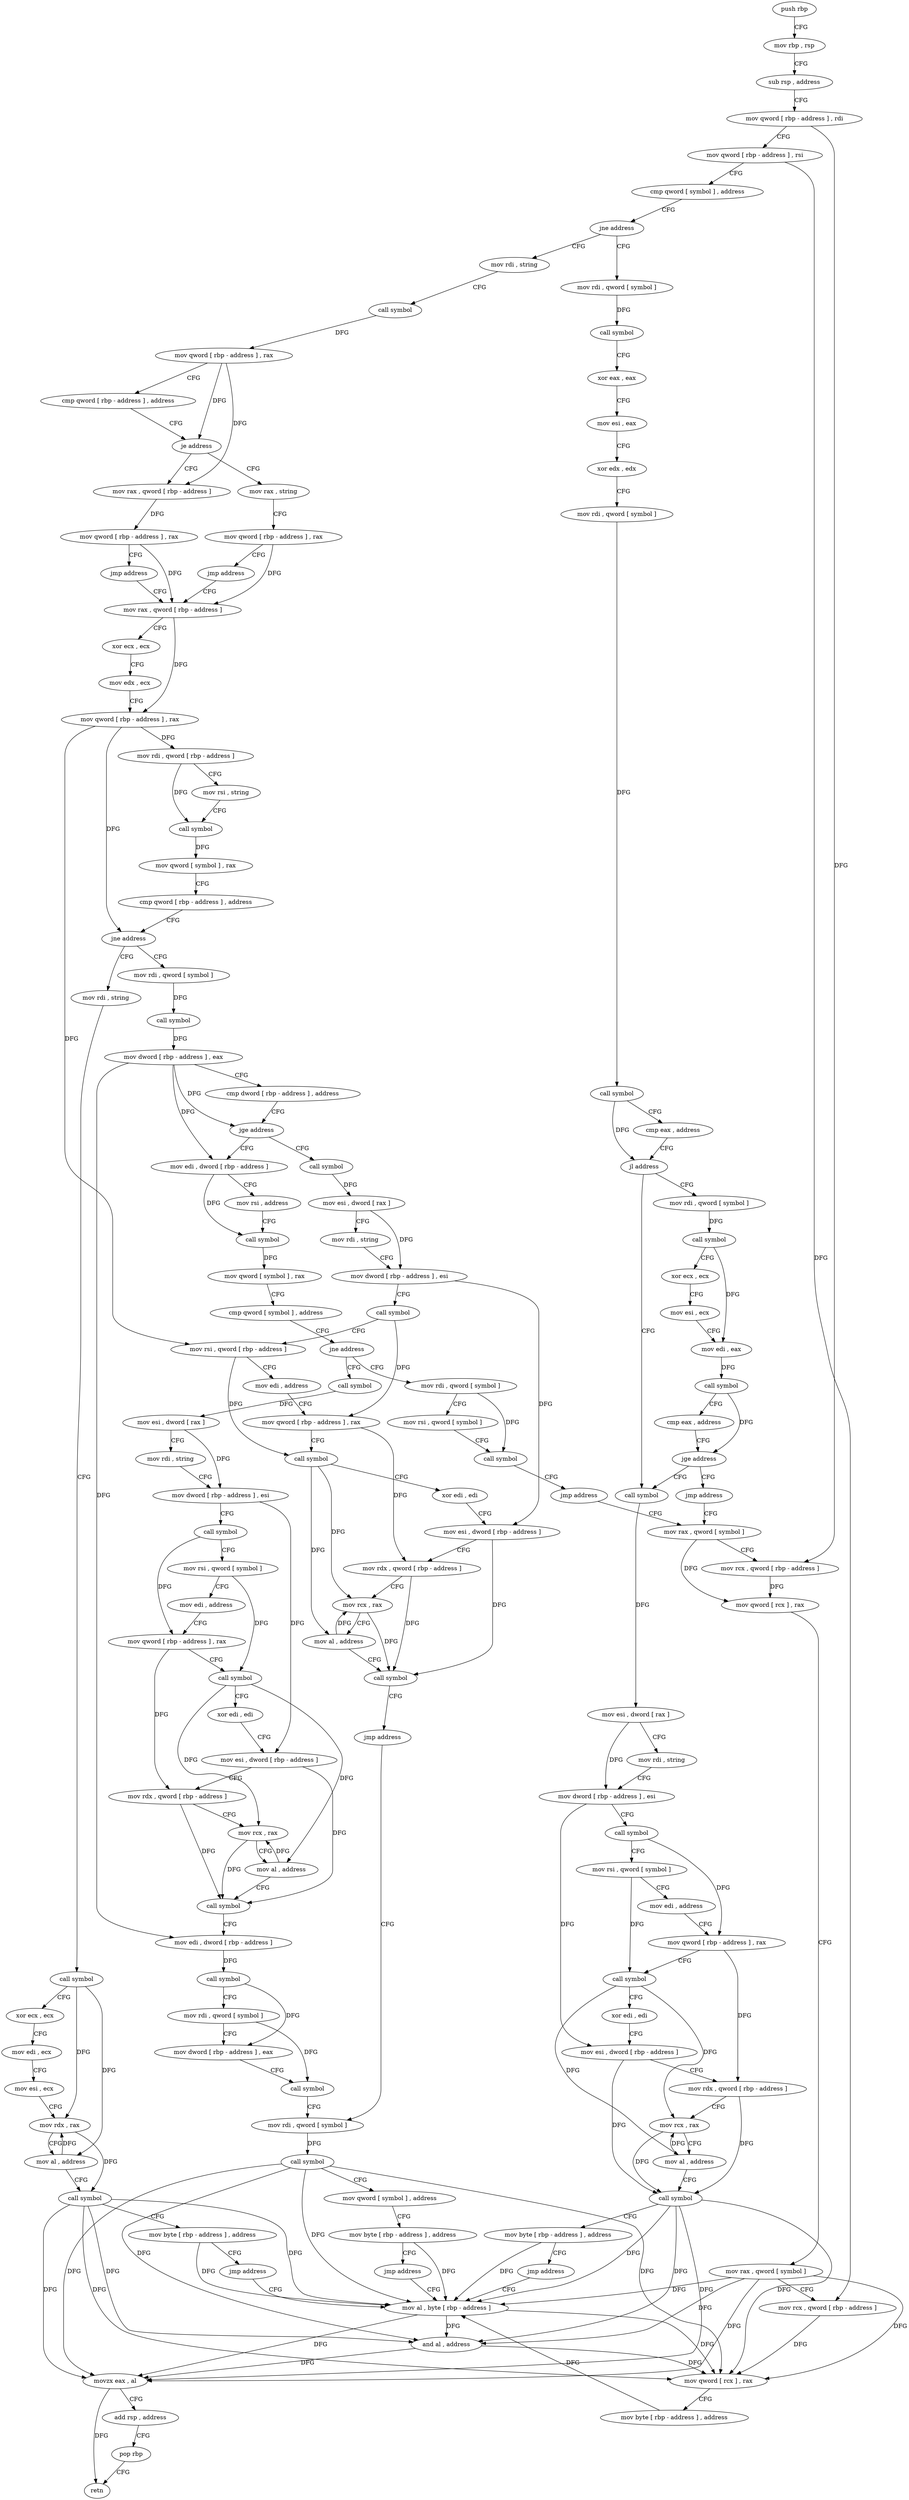 digraph "func" {
"4207136" [label = "push rbp" ]
"4207137" [label = "mov rbp , rsp" ]
"4207140" [label = "sub rsp , address" ]
"4207144" [label = "mov qword [ rbp - address ] , rdi" ]
"4207148" [label = "mov qword [ rbp - address ] , rsi" ]
"4207152" [label = "cmp qword [ symbol ] , address" ]
"4207161" [label = "jne address" ]
"4207603" [label = "mov rdi , qword [ symbol ]" ]
"4207167" [label = "mov rdi , string" ]
"4207611" [label = "call symbol" ]
"4207616" [label = "xor eax , eax" ]
"4207618" [label = "mov esi , eax" ]
"4207620" [label = "xor edx , edx" ]
"4207622" [label = "mov rdi , qword [ symbol ]" ]
"4207630" [label = "call symbol" ]
"4207635" [label = "cmp eax , address" ]
"4207638" [label = "jl address" ]
"4207677" [label = "call symbol" ]
"4207644" [label = "mov rdi , qword [ symbol ]" ]
"4207177" [label = "call symbol" ]
"4207182" [label = "mov qword [ rbp - address ] , rax" ]
"4207186" [label = "cmp qword [ rbp - address ] , address" ]
"4207191" [label = "je address" ]
"4207210" [label = "mov rax , string" ]
"4207197" [label = "mov rax , qword [ rbp - address ]" ]
"4207682" [label = "mov esi , dword [ rax ]" ]
"4207684" [label = "mov rdi , string" ]
"4207694" [label = "mov dword [ rbp - address ] , esi" ]
"4207697" [label = "call symbol" ]
"4207702" [label = "mov rsi , qword [ symbol ]" ]
"4207710" [label = "mov edi , address" ]
"4207715" [label = "mov qword [ rbp - address ] , rax" ]
"4207719" [label = "call symbol" ]
"4207724" [label = "xor edi , edi" ]
"4207726" [label = "mov esi , dword [ rbp - address ]" ]
"4207729" [label = "mov rdx , qword [ rbp - address ]" ]
"4207733" [label = "mov rcx , rax" ]
"4207736" [label = "mov al , address" ]
"4207738" [label = "call symbol" ]
"4207743" [label = "mov byte [ rbp - address ] , address" ]
"4207747" [label = "jmp address" ]
"4207791" [label = "mov al , byte [ rbp - address ]" ]
"4207652" [label = "call symbol" ]
"4207657" [label = "xor ecx , ecx" ]
"4207659" [label = "mov esi , ecx" ]
"4207661" [label = "mov edi , eax" ]
"4207663" [label = "call symbol" ]
"4207668" [label = "cmp eax , address" ]
"4207671" [label = "jge address" ]
"4207752" [label = "jmp address" ]
"4207220" [label = "mov qword [ rbp - address ] , rax" ]
"4207224" [label = "jmp address" ]
"4207229" [label = "mov rax , qword [ rbp - address ]" ]
"4207201" [label = "mov qword [ rbp - address ] , rax" ]
"4207205" [label = "jmp address" ]
"4207794" [label = "and al , address" ]
"4207796" [label = "movzx eax , al" ]
"4207799" [label = "add rsp , address" ]
"4207803" [label = "pop rbp" ]
"4207804" [label = "retn" ]
"4207757" [label = "mov rax , qword [ symbol ]" ]
"4207233" [label = "xor ecx , ecx" ]
"4207235" [label = "mov edx , ecx" ]
"4207237" [label = "mov qword [ rbp - address ] , rax" ]
"4207241" [label = "mov rdi , qword [ rbp - address ]" ]
"4207245" [label = "mov rsi , string" ]
"4207255" [label = "call symbol" ]
"4207260" [label = "mov qword [ symbol ] , rax" ]
"4207268" [label = "cmp qword [ rbp - address ] , address" ]
"4207273" [label = "jne address" ]
"4207319" [label = "mov rdi , qword [ symbol ]" ]
"4207279" [label = "mov rdi , string" ]
"4207765" [label = "mov rcx , qword [ rbp - address ]" ]
"4207769" [label = "mov qword [ rcx ] , rax" ]
"4207772" [label = "mov rax , qword [ symbol ]" ]
"4207780" [label = "mov rcx , qword [ rbp - address ]" ]
"4207784" [label = "mov qword [ rcx ] , rax" ]
"4207787" [label = "mov byte [ rbp - address ] , address" ]
"4207327" [label = "call symbol" ]
"4207332" [label = "mov dword [ rbp - address ] , eax" ]
"4207335" [label = "cmp dword [ rbp - address ] , address" ]
"4207339" [label = "jge address" ]
"4207412" [label = "mov edi , dword [ rbp - address ]" ]
"4207345" [label = "call symbol" ]
"4207289" [label = "call symbol" ]
"4207294" [label = "xor ecx , ecx" ]
"4207296" [label = "mov edi , ecx" ]
"4207298" [label = "mov esi , ecx" ]
"4207300" [label = "mov rdx , rax" ]
"4207303" [label = "mov al , address" ]
"4207305" [label = "call symbol" ]
"4207310" [label = "mov byte [ rbp - address ] , address" ]
"4207314" [label = "jmp address" ]
"4207415" [label = "mov rsi , address" ]
"4207425" [label = "call symbol" ]
"4207430" [label = "mov qword [ symbol ] , rax" ]
"4207438" [label = "cmp qword [ symbol ] , address" ]
"4207447" [label = "jne address" ]
"4207577" [label = "mov rdi , qword [ symbol ]" ]
"4207453" [label = "call symbol" ]
"4207350" [label = "mov esi , dword [ rax ]" ]
"4207352" [label = "mov rdi , string" ]
"4207362" [label = "mov dword [ rbp - address ] , esi" ]
"4207365" [label = "call symbol" ]
"4207370" [label = "mov rsi , qword [ rbp - address ]" ]
"4207374" [label = "mov edi , address" ]
"4207379" [label = "mov qword [ rbp - address ] , rax" ]
"4207383" [label = "call symbol" ]
"4207388" [label = "xor edi , edi" ]
"4207390" [label = "mov esi , dword [ rbp - address ]" ]
"4207393" [label = "mov rdx , qword [ rbp - address ]" ]
"4207397" [label = "mov rcx , rax" ]
"4207400" [label = "mov al , address" ]
"4207402" [label = "call symbol" ]
"4207407" [label = "jmp address" ]
"4207543" [label = "mov rdi , qword [ symbol ]" ]
"4207585" [label = "mov rsi , qword [ symbol ]" ]
"4207593" [label = "call symbol" ]
"4207598" [label = "jmp address" ]
"4207458" [label = "mov esi , dword [ rax ]" ]
"4207460" [label = "mov rdi , string" ]
"4207470" [label = "mov dword [ rbp - address ] , esi" ]
"4207473" [label = "call symbol" ]
"4207478" [label = "mov rsi , qword [ symbol ]" ]
"4207486" [label = "mov edi , address" ]
"4207491" [label = "mov qword [ rbp - address ] , rax" ]
"4207495" [label = "call symbol" ]
"4207500" [label = "xor edi , edi" ]
"4207502" [label = "mov esi , dword [ rbp - address ]" ]
"4207505" [label = "mov rdx , qword [ rbp - address ]" ]
"4207509" [label = "mov rcx , rax" ]
"4207512" [label = "mov al , address" ]
"4207514" [label = "call symbol" ]
"4207519" [label = "mov edi , dword [ rbp - address ]" ]
"4207522" [label = "call symbol" ]
"4207527" [label = "mov rdi , qword [ symbol ]" ]
"4207535" [label = "mov dword [ rbp - address ] , eax" ]
"4207538" [label = "call symbol" ]
"4207551" [label = "call symbol" ]
"4207556" [label = "mov qword [ symbol ] , address" ]
"4207568" [label = "mov byte [ rbp - address ] , address" ]
"4207572" [label = "jmp address" ]
"4207136" -> "4207137" [ label = "CFG" ]
"4207137" -> "4207140" [ label = "CFG" ]
"4207140" -> "4207144" [ label = "CFG" ]
"4207144" -> "4207148" [ label = "CFG" ]
"4207144" -> "4207765" [ label = "DFG" ]
"4207148" -> "4207152" [ label = "CFG" ]
"4207148" -> "4207780" [ label = "DFG" ]
"4207152" -> "4207161" [ label = "CFG" ]
"4207161" -> "4207603" [ label = "CFG" ]
"4207161" -> "4207167" [ label = "CFG" ]
"4207603" -> "4207611" [ label = "DFG" ]
"4207167" -> "4207177" [ label = "CFG" ]
"4207611" -> "4207616" [ label = "CFG" ]
"4207616" -> "4207618" [ label = "CFG" ]
"4207618" -> "4207620" [ label = "CFG" ]
"4207620" -> "4207622" [ label = "CFG" ]
"4207622" -> "4207630" [ label = "DFG" ]
"4207630" -> "4207635" [ label = "CFG" ]
"4207630" -> "4207638" [ label = "DFG" ]
"4207635" -> "4207638" [ label = "CFG" ]
"4207638" -> "4207677" [ label = "CFG" ]
"4207638" -> "4207644" [ label = "CFG" ]
"4207677" -> "4207682" [ label = "DFG" ]
"4207644" -> "4207652" [ label = "DFG" ]
"4207177" -> "4207182" [ label = "DFG" ]
"4207182" -> "4207186" [ label = "CFG" ]
"4207182" -> "4207191" [ label = "DFG" ]
"4207182" -> "4207197" [ label = "DFG" ]
"4207186" -> "4207191" [ label = "CFG" ]
"4207191" -> "4207210" [ label = "CFG" ]
"4207191" -> "4207197" [ label = "CFG" ]
"4207210" -> "4207220" [ label = "CFG" ]
"4207197" -> "4207201" [ label = "DFG" ]
"4207682" -> "4207684" [ label = "CFG" ]
"4207682" -> "4207694" [ label = "DFG" ]
"4207684" -> "4207694" [ label = "CFG" ]
"4207694" -> "4207697" [ label = "CFG" ]
"4207694" -> "4207726" [ label = "DFG" ]
"4207697" -> "4207702" [ label = "CFG" ]
"4207697" -> "4207715" [ label = "DFG" ]
"4207702" -> "4207710" [ label = "CFG" ]
"4207702" -> "4207719" [ label = "DFG" ]
"4207710" -> "4207715" [ label = "CFG" ]
"4207715" -> "4207719" [ label = "CFG" ]
"4207715" -> "4207729" [ label = "DFG" ]
"4207719" -> "4207724" [ label = "CFG" ]
"4207719" -> "4207733" [ label = "DFG" ]
"4207719" -> "4207736" [ label = "DFG" ]
"4207724" -> "4207726" [ label = "CFG" ]
"4207726" -> "4207729" [ label = "CFG" ]
"4207726" -> "4207738" [ label = "DFG" ]
"4207729" -> "4207733" [ label = "CFG" ]
"4207729" -> "4207738" [ label = "DFG" ]
"4207733" -> "4207736" [ label = "CFG" ]
"4207733" -> "4207738" [ label = "DFG" ]
"4207736" -> "4207738" [ label = "CFG" ]
"4207736" -> "4207733" [ label = "DFG" ]
"4207738" -> "4207743" [ label = "CFG" ]
"4207738" -> "4207791" [ label = "DFG" ]
"4207738" -> "4207794" [ label = "DFG" ]
"4207738" -> "4207796" [ label = "DFG" ]
"4207738" -> "4207784" [ label = "DFG" ]
"4207743" -> "4207747" [ label = "CFG" ]
"4207743" -> "4207791" [ label = "DFG" ]
"4207747" -> "4207791" [ label = "CFG" ]
"4207791" -> "4207794" [ label = "DFG" ]
"4207791" -> "4207796" [ label = "DFG" ]
"4207791" -> "4207784" [ label = "DFG" ]
"4207652" -> "4207657" [ label = "CFG" ]
"4207652" -> "4207661" [ label = "DFG" ]
"4207657" -> "4207659" [ label = "CFG" ]
"4207659" -> "4207661" [ label = "CFG" ]
"4207661" -> "4207663" [ label = "DFG" ]
"4207663" -> "4207668" [ label = "CFG" ]
"4207663" -> "4207671" [ label = "DFG" ]
"4207668" -> "4207671" [ label = "CFG" ]
"4207671" -> "4207752" [ label = "CFG" ]
"4207671" -> "4207677" [ label = "CFG" ]
"4207752" -> "4207757" [ label = "CFG" ]
"4207220" -> "4207224" [ label = "CFG" ]
"4207220" -> "4207229" [ label = "DFG" ]
"4207224" -> "4207229" [ label = "CFG" ]
"4207229" -> "4207233" [ label = "CFG" ]
"4207229" -> "4207237" [ label = "DFG" ]
"4207201" -> "4207205" [ label = "CFG" ]
"4207201" -> "4207229" [ label = "DFG" ]
"4207205" -> "4207229" [ label = "CFG" ]
"4207794" -> "4207796" [ label = "DFG" ]
"4207794" -> "4207784" [ label = "DFG" ]
"4207796" -> "4207799" [ label = "CFG" ]
"4207796" -> "4207804" [ label = "DFG" ]
"4207799" -> "4207803" [ label = "CFG" ]
"4207803" -> "4207804" [ label = "CFG" ]
"4207757" -> "4207765" [ label = "CFG" ]
"4207757" -> "4207769" [ label = "DFG" ]
"4207233" -> "4207235" [ label = "CFG" ]
"4207235" -> "4207237" [ label = "CFG" ]
"4207237" -> "4207241" [ label = "DFG" ]
"4207237" -> "4207273" [ label = "DFG" ]
"4207237" -> "4207370" [ label = "DFG" ]
"4207241" -> "4207245" [ label = "CFG" ]
"4207241" -> "4207255" [ label = "DFG" ]
"4207245" -> "4207255" [ label = "CFG" ]
"4207255" -> "4207260" [ label = "DFG" ]
"4207260" -> "4207268" [ label = "CFG" ]
"4207268" -> "4207273" [ label = "CFG" ]
"4207273" -> "4207319" [ label = "CFG" ]
"4207273" -> "4207279" [ label = "CFG" ]
"4207319" -> "4207327" [ label = "DFG" ]
"4207279" -> "4207289" [ label = "CFG" ]
"4207765" -> "4207769" [ label = "DFG" ]
"4207769" -> "4207772" [ label = "CFG" ]
"4207772" -> "4207780" [ label = "CFG" ]
"4207772" -> "4207794" [ label = "DFG" ]
"4207772" -> "4207796" [ label = "DFG" ]
"4207772" -> "4207791" [ label = "DFG" ]
"4207772" -> "4207784" [ label = "DFG" ]
"4207780" -> "4207784" [ label = "DFG" ]
"4207784" -> "4207787" [ label = "CFG" ]
"4207787" -> "4207791" [ label = "DFG" ]
"4207327" -> "4207332" [ label = "DFG" ]
"4207332" -> "4207335" [ label = "CFG" ]
"4207332" -> "4207339" [ label = "DFG" ]
"4207332" -> "4207412" [ label = "DFG" ]
"4207332" -> "4207519" [ label = "DFG" ]
"4207335" -> "4207339" [ label = "CFG" ]
"4207339" -> "4207412" [ label = "CFG" ]
"4207339" -> "4207345" [ label = "CFG" ]
"4207412" -> "4207415" [ label = "CFG" ]
"4207412" -> "4207425" [ label = "DFG" ]
"4207345" -> "4207350" [ label = "DFG" ]
"4207289" -> "4207294" [ label = "CFG" ]
"4207289" -> "4207300" [ label = "DFG" ]
"4207289" -> "4207303" [ label = "DFG" ]
"4207294" -> "4207296" [ label = "CFG" ]
"4207296" -> "4207298" [ label = "CFG" ]
"4207298" -> "4207300" [ label = "CFG" ]
"4207300" -> "4207303" [ label = "CFG" ]
"4207300" -> "4207305" [ label = "DFG" ]
"4207303" -> "4207305" [ label = "CFG" ]
"4207303" -> "4207300" [ label = "DFG" ]
"4207305" -> "4207310" [ label = "CFG" ]
"4207305" -> "4207794" [ label = "DFG" ]
"4207305" -> "4207796" [ label = "DFG" ]
"4207305" -> "4207784" [ label = "DFG" ]
"4207305" -> "4207791" [ label = "DFG" ]
"4207310" -> "4207314" [ label = "CFG" ]
"4207310" -> "4207791" [ label = "DFG" ]
"4207314" -> "4207791" [ label = "CFG" ]
"4207415" -> "4207425" [ label = "CFG" ]
"4207425" -> "4207430" [ label = "DFG" ]
"4207430" -> "4207438" [ label = "CFG" ]
"4207438" -> "4207447" [ label = "CFG" ]
"4207447" -> "4207577" [ label = "CFG" ]
"4207447" -> "4207453" [ label = "CFG" ]
"4207577" -> "4207585" [ label = "CFG" ]
"4207577" -> "4207593" [ label = "DFG" ]
"4207453" -> "4207458" [ label = "DFG" ]
"4207350" -> "4207352" [ label = "CFG" ]
"4207350" -> "4207362" [ label = "DFG" ]
"4207352" -> "4207362" [ label = "CFG" ]
"4207362" -> "4207365" [ label = "CFG" ]
"4207362" -> "4207390" [ label = "DFG" ]
"4207365" -> "4207370" [ label = "CFG" ]
"4207365" -> "4207379" [ label = "DFG" ]
"4207370" -> "4207374" [ label = "CFG" ]
"4207370" -> "4207383" [ label = "DFG" ]
"4207374" -> "4207379" [ label = "CFG" ]
"4207379" -> "4207383" [ label = "CFG" ]
"4207379" -> "4207393" [ label = "DFG" ]
"4207383" -> "4207388" [ label = "CFG" ]
"4207383" -> "4207397" [ label = "DFG" ]
"4207383" -> "4207400" [ label = "DFG" ]
"4207388" -> "4207390" [ label = "CFG" ]
"4207390" -> "4207393" [ label = "CFG" ]
"4207390" -> "4207402" [ label = "DFG" ]
"4207393" -> "4207397" [ label = "CFG" ]
"4207393" -> "4207402" [ label = "DFG" ]
"4207397" -> "4207400" [ label = "CFG" ]
"4207397" -> "4207402" [ label = "DFG" ]
"4207400" -> "4207402" [ label = "CFG" ]
"4207400" -> "4207397" [ label = "DFG" ]
"4207402" -> "4207407" [ label = "CFG" ]
"4207407" -> "4207543" [ label = "CFG" ]
"4207543" -> "4207551" [ label = "DFG" ]
"4207585" -> "4207593" [ label = "CFG" ]
"4207593" -> "4207598" [ label = "CFG" ]
"4207598" -> "4207757" [ label = "CFG" ]
"4207458" -> "4207460" [ label = "CFG" ]
"4207458" -> "4207470" [ label = "DFG" ]
"4207460" -> "4207470" [ label = "CFG" ]
"4207470" -> "4207473" [ label = "CFG" ]
"4207470" -> "4207502" [ label = "DFG" ]
"4207473" -> "4207478" [ label = "CFG" ]
"4207473" -> "4207491" [ label = "DFG" ]
"4207478" -> "4207486" [ label = "CFG" ]
"4207478" -> "4207495" [ label = "DFG" ]
"4207486" -> "4207491" [ label = "CFG" ]
"4207491" -> "4207495" [ label = "CFG" ]
"4207491" -> "4207505" [ label = "DFG" ]
"4207495" -> "4207500" [ label = "CFG" ]
"4207495" -> "4207509" [ label = "DFG" ]
"4207495" -> "4207512" [ label = "DFG" ]
"4207500" -> "4207502" [ label = "CFG" ]
"4207502" -> "4207505" [ label = "CFG" ]
"4207502" -> "4207514" [ label = "DFG" ]
"4207505" -> "4207509" [ label = "CFG" ]
"4207505" -> "4207514" [ label = "DFG" ]
"4207509" -> "4207512" [ label = "CFG" ]
"4207509" -> "4207514" [ label = "DFG" ]
"4207512" -> "4207514" [ label = "CFG" ]
"4207512" -> "4207509" [ label = "DFG" ]
"4207514" -> "4207519" [ label = "CFG" ]
"4207519" -> "4207522" [ label = "DFG" ]
"4207522" -> "4207527" [ label = "CFG" ]
"4207522" -> "4207535" [ label = "DFG" ]
"4207527" -> "4207535" [ label = "CFG" ]
"4207527" -> "4207538" [ label = "DFG" ]
"4207535" -> "4207538" [ label = "CFG" ]
"4207538" -> "4207543" [ label = "CFG" ]
"4207551" -> "4207556" [ label = "CFG" ]
"4207551" -> "4207794" [ label = "DFG" ]
"4207551" -> "4207796" [ label = "DFG" ]
"4207551" -> "4207784" [ label = "DFG" ]
"4207551" -> "4207791" [ label = "DFG" ]
"4207556" -> "4207568" [ label = "CFG" ]
"4207568" -> "4207572" [ label = "CFG" ]
"4207568" -> "4207791" [ label = "DFG" ]
"4207572" -> "4207791" [ label = "CFG" ]
}
